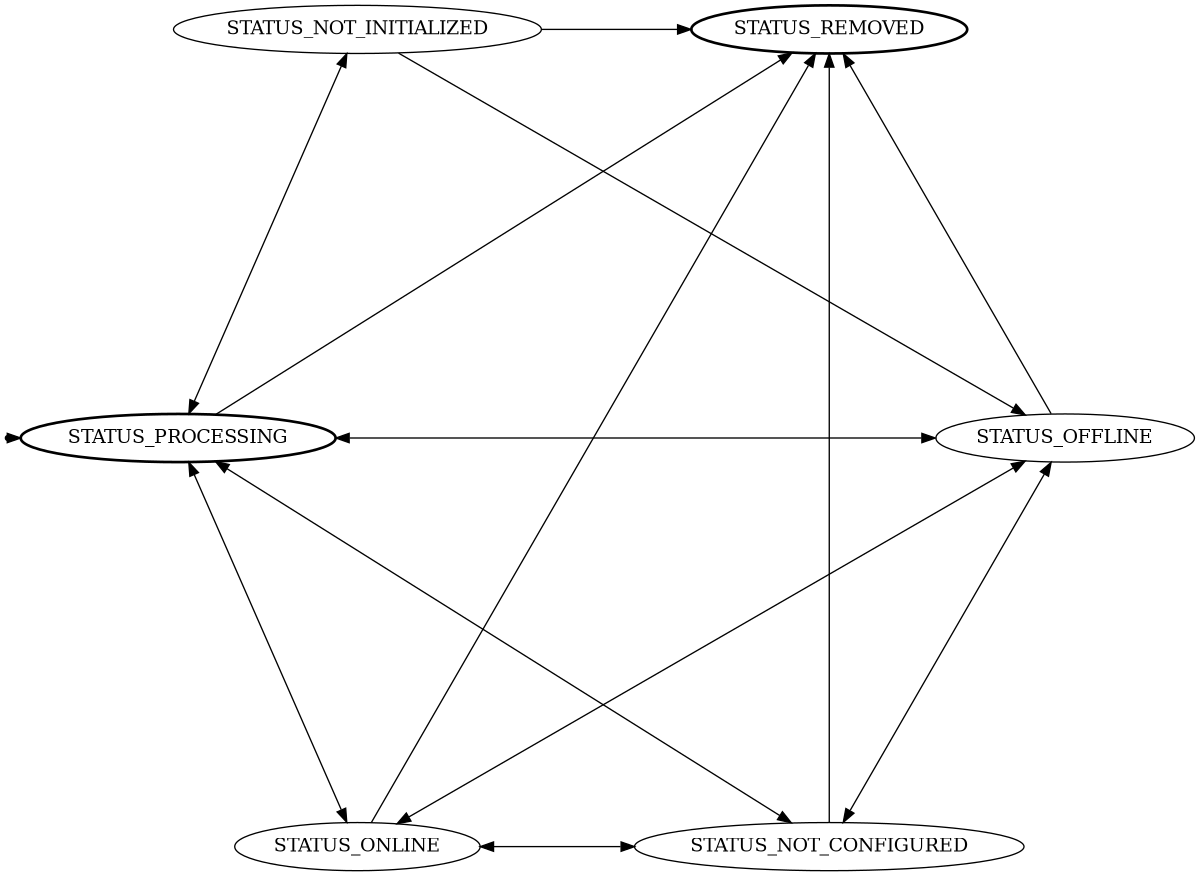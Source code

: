 digraph Device_Status_Transitions {
  graph [layout=circo size=8 mindist=0.5 overlap=false];
  
  // initial
  ENTRY -> STATUS_PROCESSING;
  
  // Offline status transitions
  STATUS_OFFLINE -> STATUS_REMOVED;
  STATUS_OFFLINE -> STATUS_PROCESSING [dir=both];
  STATUS_OFFLINE -> STATUS_NOT_CONFIGURED [dir=both];
  STATUS_OFFLINE -> STATUS_ONLINE [dir=both];
  
  // Online status transitions
  STATUS_ONLINE -> STATUS_REMOVED;
  STATUS_ONLINE -> STATUS_NOT_CONFIGURED [dir=both];
  STATUS_ONLINE -> STATUS_PROCESSING [dir=both];
  
  // Processing status transitions
  STATUS_PROCESSING -> STATUS_REMOVED;
  STATUS_PROCESSING -> STATUS_NOT_INITIALIZED [dir=both];
  STATUS_PROCESSING -> STATUS_NOT_CONFIGURED [dir=both];
  
  // "Not initialized" status transitions
  STATUS_NOT_INITIALIZED -> STATUS_REMOVED;
  STATUS_NOT_INITIALIZED -> STATUS_OFFLINE;
  
  // "Not configured" status transitions
  STATUS_NOT_CONFIGURED -> STATUS_REMOVED;
  
  STATUS_PROCESSING [style=bold];
  STATUS_REMOVED [style=bold];
  ENTRY [shape=point];
}